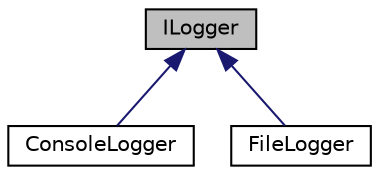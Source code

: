 digraph "ILogger"
{
 // LATEX_PDF_SIZE
  edge [fontname="Helvetica",fontsize="10",labelfontname="Helvetica",labelfontsize="10"];
  node [fontname="Helvetica",fontsize="10",shape=record];
  Node1 [label="ILogger",height=0.2,width=0.4,color="black", fillcolor="grey75", style="filled", fontcolor="black",tooltip=" "];
  Node1 -> Node2 [dir="back",color="midnightblue",fontsize="10",style="solid"];
  Node2 [label="ConsoleLogger",height=0.2,width=0.4,color="black", fillcolor="white", style="filled",URL="$class_console_logger.html",tooltip=" "];
  Node1 -> Node3 [dir="back",color="midnightblue",fontsize="10",style="solid"];
  Node3 [label="FileLogger",height=0.2,width=0.4,color="black", fillcolor="white", style="filled",URL="$class_file_logger.html",tooltip=" "];
}
